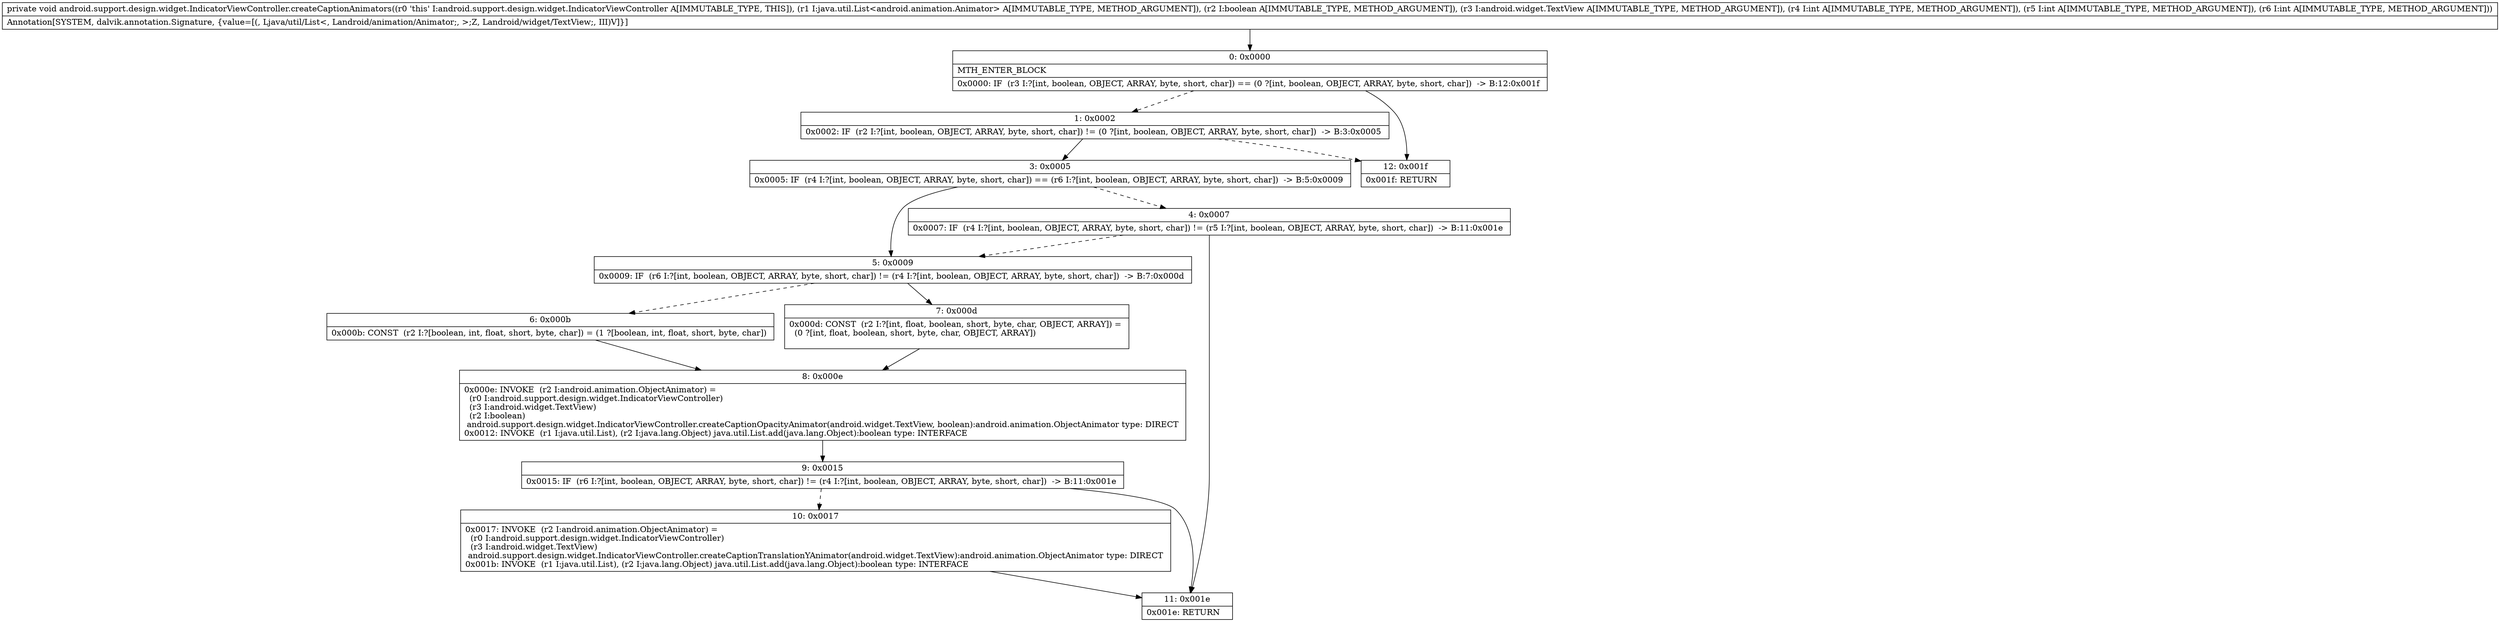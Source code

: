 digraph "CFG forandroid.support.design.widget.IndicatorViewController.createCaptionAnimators(Ljava\/util\/List;ZLandroid\/widget\/TextView;III)V" {
Node_0 [shape=record,label="{0\:\ 0x0000|MTH_ENTER_BLOCK\l|0x0000: IF  (r3 I:?[int, boolean, OBJECT, ARRAY, byte, short, char]) == (0 ?[int, boolean, OBJECT, ARRAY, byte, short, char])  \-\> B:12:0x001f \l}"];
Node_1 [shape=record,label="{1\:\ 0x0002|0x0002: IF  (r2 I:?[int, boolean, OBJECT, ARRAY, byte, short, char]) != (0 ?[int, boolean, OBJECT, ARRAY, byte, short, char])  \-\> B:3:0x0005 \l}"];
Node_3 [shape=record,label="{3\:\ 0x0005|0x0005: IF  (r4 I:?[int, boolean, OBJECT, ARRAY, byte, short, char]) == (r6 I:?[int, boolean, OBJECT, ARRAY, byte, short, char])  \-\> B:5:0x0009 \l}"];
Node_4 [shape=record,label="{4\:\ 0x0007|0x0007: IF  (r4 I:?[int, boolean, OBJECT, ARRAY, byte, short, char]) != (r5 I:?[int, boolean, OBJECT, ARRAY, byte, short, char])  \-\> B:11:0x001e \l}"];
Node_5 [shape=record,label="{5\:\ 0x0009|0x0009: IF  (r6 I:?[int, boolean, OBJECT, ARRAY, byte, short, char]) != (r4 I:?[int, boolean, OBJECT, ARRAY, byte, short, char])  \-\> B:7:0x000d \l}"];
Node_6 [shape=record,label="{6\:\ 0x000b|0x000b: CONST  (r2 I:?[boolean, int, float, short, byte, char]) = (1 ?[boolean, int, float, short, byte, char]) \l}"];
Node_7 [shape=record,label="{7\:\ 0x000d|0x000d: CONST  (r2 I:?[int, float, boolean, short, byte, char, OBJECT, ARRAY]) = \l  (0 ?[int, float, boolean, short, byte, char, OBJECT, ARRAY])\l \l}"];
Node_8 [shape=record,label="{8\:\ 0x000e|0x000e: INVOKE  (r2 I:android.animation.ObjectAnimator) = \l  (r0 I:android.support.design.widget.IndicatorViewController)\l  (r3 I:android.widget.TextView)\l  (r2 I:boolean)\l android.support.design.widget.IndicatorViewController.createCaptionOpacityAnimator(android.widget.TextView, boolean):android.animation.ObjectAnimator type: DIRECT \l0x0012: INVOKE  (r1 I:java.util.List), (r2 I:java.lang.Object) java.util.List.add(java.lang.Object):boolean type: INTERFACE \l}"];
Node_9 [shape=record,label="{9\:\ 0x0015|0x0015: IF  (r6 I:?[int, boolean, OBJECT, ARRAY, byte, short, char]) != (r4 I:?[int, boolean, OBJECT, ARRAY, byte, short, char])  \-\> B:11:0x001e \l}"];
Node_10 [shape=record,label="{10\:\ 0x0017|0x0017: INVOKE  (r2 I:android.animation.ObjectAnimator) = \l  (r0 I:android.support.design.widget.IndicatorViewController)\l  (r3 I:android.widget.TextView)\l android.support.design.widget.IndicatorViewController.createCaptionTranslationYAnimator(android.widget.TextView):android.animation.ObjectAnimator type: DIRECT \l0x001b: INVOKE  (r1 I:java.util.List), (r2 I:java.lang.Object) java.util.List.add(java.lang.Object):boolean type: INTERFACE \l}"];
Node_11 [shape=record,label="{11\:\ 0x001e|0x001e: RETURN   \l}"];
Node_12 [shape=record,label="{12\:\ 0x001f|0x001f: RETURN   \l}"];
MethodNode[shape=record,label="{private void android.support.design.widget.IndicatorViewController.createCaptionAnimators((r0 'this' I:android.support.design.widget.IndicatorViewController A[IMMUTABLE_TYPE, THIS]), (r1 I:java.util.List\<android.animation.Animator\> A[IMMUTABLE_TYPE, METHOD_ARGUMENT]), (r2 I:boolean A[IMMUTABLE_TYPE, METHOD_ARGUMENT]), (r3 I:android.widget.TextView A[IMMUTABLE_TYPE, METHOD_ARGUMENT]), (r4 I:int A[IMMUTABLE_TYPE, METHOD_ARGUMENT]), (r5 I:int A[IMMUTABLE_TYPE, METHOD_ARGUMENT]), (r6 I:int A[IMMUTABLE_TYPE, METHOD_ARGUMENT]))  | Annotation[SYSTEM, dalvik.annotation.Signature, \{value=[(, Ljava\/util\/List\<, Landroid\/animation\/Animator;, \>;Z, Landroid\/widget\/TextView;, III)V]\}]\l}"];
MethodNode -> Node_0;
Node_0 -> Node_1[style=dashed];
Node_0 -> Node_12;
Node_1 -> Node_3;
Node_1 -> Node_12[style=dashed];
Node_3 -> Node_4[style=dashed];
Node_3 -> Node_5;
Node_4 -> Node_5[style=dashed];
Node_4 -> Node_11;
Node_5 -> Node_6[style=dashed];
Node_5 -> Node_7;
Node_6 -> Node_8;
Node_7 -> Node_8;
Node_8 -> Node_9;
Node_9 -> Node_10[style=dashed];
Node_9 -> Node_11;
Node_10 -> Node_11;
}


